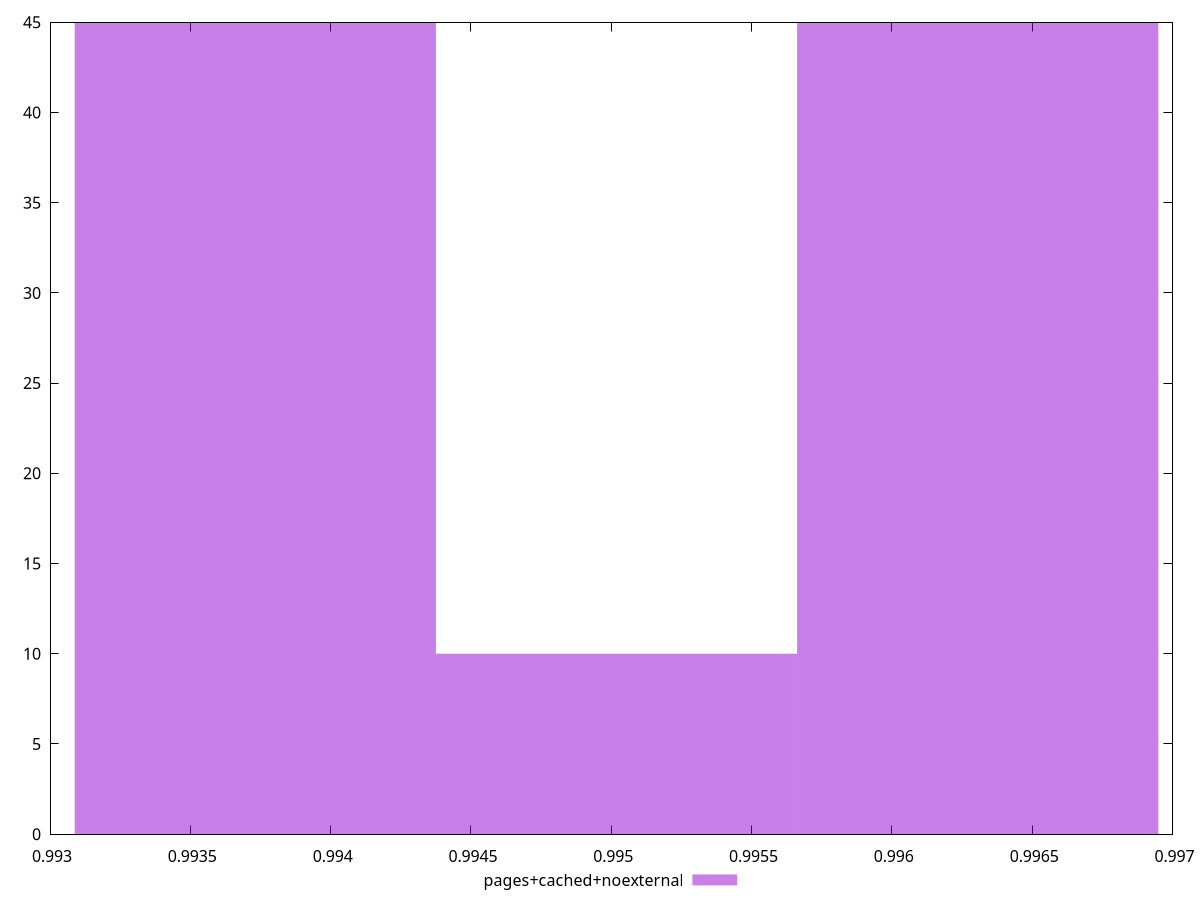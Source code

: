 $_pagesCachedNoexternal <<EOF
0.996306024711239 45
0.9937315905388585 45
0.9950188076250487 10
EOF
set key outside below
set terminal pngcairo
set output "report_00006_2020-11-02T20-21-41.718Z/first-cpu-idle/pages+cached+noexternal//hist.png"
set yrange [0:45]
set boxwidth 0.0012872170861902312
set style fill transparent solid 0.5 noborder
plot $_pagesCachedNoexternal title "pages+cached+noexternal" with boxes ,